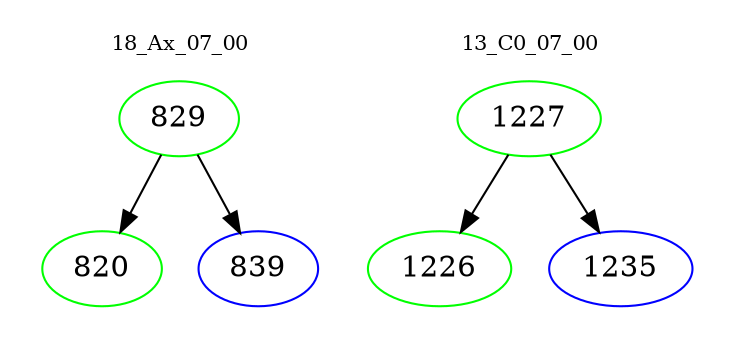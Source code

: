 digraph{
subgraph cluster_0 {
color = white
label = "18_Ax_07_00";
fontsize=10;
T0_829 [label="829", color="green"]
T0_829 -> T0_820 [color="black"]
T0_820 [label="820", color="green"]
T0_829 -> T0_839 [color="black"]
T0_839 [label="839", color="blue"]
}
subgraph cluster_1 {
color = white
label = "13_C0_07_00";
fontsize=10;
T1_1227 [label="1227", color="green"]
T1_1227 -> T1_1226 [color="black"]
T1_1226 [label="1226", color="green"]
T1_1227 -> T1_1235 [color="black"]
T1_1235 [label="1235", color="blue"]
}
}
